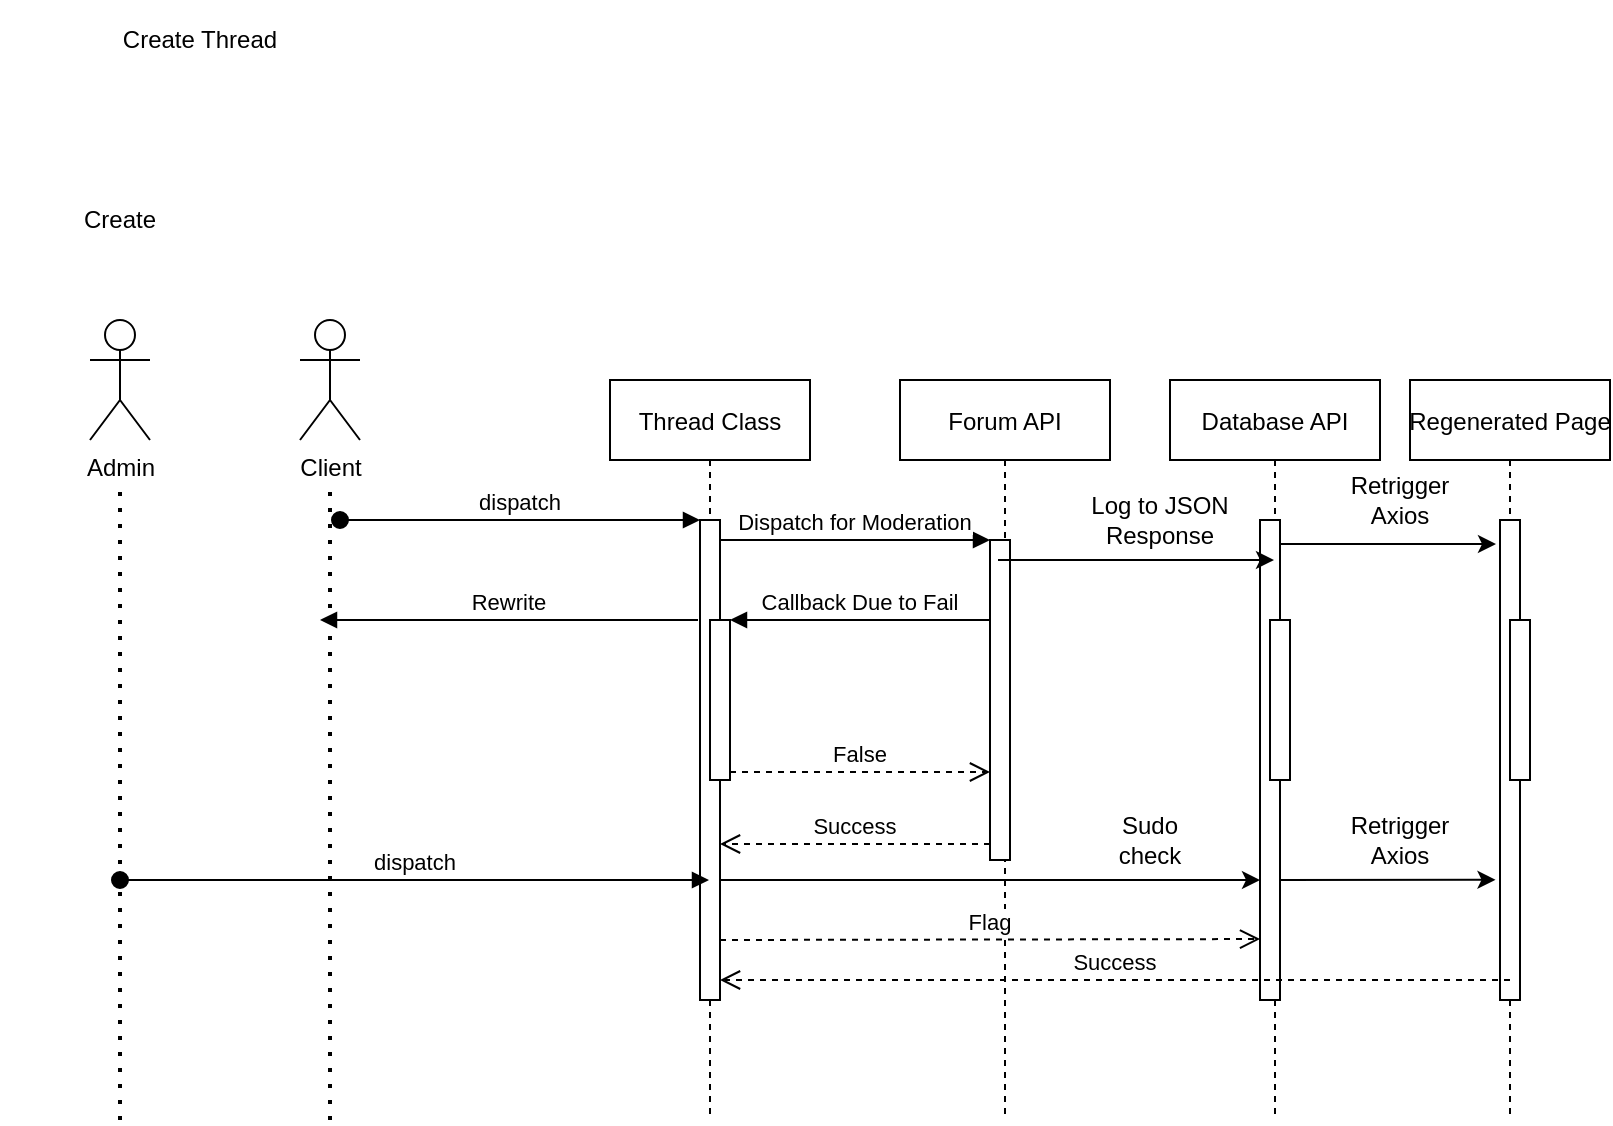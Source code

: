 <mxfile version="14.7.7" type="github">
  <diagram id="kgpKYQtTHZ0yAKxKKP6v" name="Page-1">
    <mxGraphModel dx="1078" dy="454" grid="1" gridSize="10" guides="1" tooltips="1" connect="1" arrows="1" fold="1" page="1" pageScale="1" pageWidth="850" pageHeight="1100" math="0" shadow="0">
      <root>
        <mxCell id="0" />
        <mxCell id="1" parent="0" />
        <mxCell id="3nuBFxr9cyL0pnOWT2aG-1" value="Thread Class" style="shape=umlLifeline;perimeter=lifelinePerimeter;container=1;collapsible=0;recursiveResize=0;rounded=0;shadow=0;strokeWidth=1;" parent="1" vertex="1">
          <mxGeometry x="345" y="230" width="100" height="370" as="geometry" />
        </mxCell>
        <mxCell id="3nuBFxr9cyL0pnOWT2aG-2" value="" style="points=[];perimeter=orthogonalPerimeter;rounded=0;shadow=0;strokeWidth=1;" parent="3nuBFxr9cyL0pnOWT2aG-1" vertex="1">
          <mxGeometry x="45" y="70" width="10" height="240" as="geometry" />
        </mxCell>
        <mxCell id="3nuBFxr9cyL0pnOWT2aG-3" value="dispatch" style="verticalAlign=bottom;startArrow=oval;endArrow=block;startSize=8;shadow=0;strokeWidth=1;" parent="3nuBFxr9cyL0pnOWT2aG-1" target="3nuBFxr9cyL0pnOWT2aG-2" edge="1">
          <mxGeometry relative="1" as="geometry">
            <mxPoint x="-135" y="70" as="sourcePoint" />
          </mxGeometry>
        </mxCell>
        <mxCell id="3nuBFxr9cyL0pnOWT2aG-4" value="" style="points=[];perimeter=orthogonalPerimeter;rounded=0;shadow=0;strokeWidth=1;" parent="3nuBFxr9cyL0pnOWT2aG-1" vertex="1">
          <mxGeometry x="50" y="120" width="10" height="80" as="geometry" />
        </mxCell>
        <mxCell id="3nuBFxr9cyL0pnOWT2aG-5" value="Forum API" style="shape=umlLifeline;perimeter=lifelinePerimeter;container=1;collapsible=0;recursiveResize=0;rounded=0;shadow=0;strokeWidth=1;" parent="1" vertex="1">
          <mxGeometry x="490" y="230" width="105" height="370" as="geometry" />
        </mxCell>
        <mxCell id="3nuBFxr9cyL0pnOWT2aG-6" value="" style="points=[];perimeter=orthogonalPerimeter;rounded=0;shadow=0;strokeWidth=1;" parent="3nuBFxr9cyL0pnOWT2aG-5" vertex="1">
          <mxGeometry x="45" y="80" width="10" height="160" as="geometry" />
        </mxCell>
        <mxCell id="3nuBFxr9cyL0pnOWT2aG-7" value="Success" style="verticalAlign=bottom;endArrow=open;dashed=1;endSize=8;exitX=0;exitY=0.95;shadow=0;strokeWidth=1;" parent="1" source="3nuBFxr9cyL0pnOWT2aG-6" target="3nuBFxr9cyL0pnOWT2aG-2" edge="1">
          <mxGeometry relative="1" as="geometry">
            <mxPoint x="495" y="386" as="targetPoint" />
          </mxGeometry>
        </mxCell>
        <mxCell id="3nuBFxr9cyL0pnOWT2aG-8" value="Dispatch for Moderation" style="verticalAlign=bottom;endArrow=block;entryX=0;entryY=0;shadow=0;strokeWidth=1;" parent="1" source="3nuBFxr9cyL0pnOWT2aG-2" target="3nuBFxr9cyL0pnOWT2aG-6" edge="1">
          <mxGeometry relative="1" as="geometry">
            <mxPoint x="495" y="310" as="sourcePoint" />
          </mxGeometry>
        </mxCell>
        <mxCell id="3nuBFxr9cyL0pnOWT2aG-9" value="Callback Due to Fail" style="verticalAlign=bottom;endArrow=block;entryX=1;entryY=0;shadow=0;strokeWidth=1;" parent="1" source="3nuBFxr9cyL0pnOWT2aG-6" target="3nuBFxr9cyL0pnOWT2aG-4" edge="1">
          <mxGeometry relative="1" as="geometry">
            <mxPoint x="460" y="350" as="sourcePoint" />
          </mxGeometry>
        </mxCell>
        <mxCell id="3nuBFxr9cyL0pnOWT2aG-10" value="False" style="verticalAlign=bottom;endArrow=open;dashed=1;endSize=8;exitX=1;exitY=0.95;shadow=0;strokeWidth=1;" parent="1" source="3nuBFxr9cyL0pnOWT2aG-4" target="3nuBFxr9cyL0pnOWT2aG-6" edge="1">
          <mxGeometry relative="1" as="geometry">
            <mxPoint x="460" y="407" as="targetPoint" />
          </mxGeometry>
        </mxCell>
        <mxCell id="eM9vu-iuqZSr0Fi_JKaT-1" value="Create Thread" style="text;html=1;strokeColor=none;fillColor=none;align=center;verticalAlign=middle;whiteSpace=wrap;rounded=0;" vertex="1" parent="1">
          <mxGeometry x="40" y="40" width="200" height="40" as="geometry" />
        </mxCell>
        <mxCell id="eM9vu-iuqZSr0Fi_JKaT-2" value="Create" style="text;html=1;strokeColor=none;fillColor=none;align=center;verticalAlign=middle;whiteSpace=wrap;rounded=0;" vertex="1" parent="1">
          <mxGeometry x="80" y="140" width="40" height="20" as="geometry" />
        </mxCell>
        <mxCell id="eM9vu-iuqZSr0Fi_JKaT-3" value="Admin" style="shape=umlActor;verticalLabelPosition=bottom;verticalAlign=top;html=1;outlineConnect=0;" vertex="1" parent="1">
          <mxGeometry x="85" y="200" width="30" height="60" as="geometry" />
        </mxCell>
        <mxCell id="eM9vu-iuqZSr0Fi_JKaT-4" value="Client" style="shape=umlActor;verticalLabelPosition=bottom;verticalAlign=top;html=1;outlineConnect=0;" vertex="1" parent="1">
          <mxGeometry x="190" y="200" width="30" height="60" as="geometry" />
        </mxCell>
        <mxCell id="eM9vu-iuqZSr0Fi_JKaT-5" value="Database API" style="shape=umlLifeline;perimeter=lifelinePerimeter;container=1;collapsible=0;recursiveResize=0;rounded=0;shadow=0;strokeWidth=1;" vertex="1" parent="1">
          <mxGeometry x="625" y="230" width="105" height="370" as="geometry" />
        </mxCell>
        <mxCell id="eM9vu-iuqZSr0Fi_JKaT-6" value="" style="points=[];perimeter=orthogonalPerimeter;rounded=0;shadow=0;strokeWidth=1;" vertex="1" parent="eM9vu-iuqZSr0Fi_JKaT-5">
          <mxGeometry x="45" y="70" width="10" height="240" as="geometry" />
        </mxCell>
        <mxCell id="eM9vu-iuqZSr0Fi_JKaT-8" value="" style="points=[];perimeter=orthogonalPerimeter;rounded=0;shadow=0;strokeWidth=1;" vertex="1" parent="eM9vu-iuqZSr0Fi_JKaT-5">
          <mxGeometry x="50" y="120" width="10" height="80" as="geometry" />
        </mxCell>
        <mxCell id="eM9vu-iuqZSr0Fi_JKaT-19" value="" style="endArrow=classic;html=1;" edge="1" parent="eM9vu-iuqZSr0Fi_JKaT-5">
          <mxGeometry width="50" height="50" relative="1" as="geometry">
            <mxPoint x="55" y="82" as="sourcePoint" />
            <mxPoint x="163" y="82" as="targetPoint" />
          </mxGeometry>
        </mxCell>
        <mxCell id="eM9vu-iuqZSr0Fi_JKaT-21" value="Retrigger Axios" style="text;html=1;strokeColor=none;fillColor=none;align=center;verticalAlign=middle;whiteSpace=wrap;rounded=0;" vertex="1" parent="eM9vu-iuqZSr0Fi_JKaT-5">
          <mxGeometry x="95" y="50" width="40" height="20" as="geometry" />
        </mxCell>
        <mxCell id="eM9vu-iuqZSr0Fi_JKaT-9" value="Regenerated Page" style="shape=umlLifeline;perimeter=lifelinePerimeter;container=1;collapsible=0;recursiveResize=0;rounded=0;shadow=0;strokeWidth=1;" vertex="1" parent="1">
          <mxGeometry x="745" y="230" width="100" height="370" as="geometry" />
        </mxCell>
        <mxCell id="eM9vu-iuqZSr0Fi_JKaT-10" value="" style="points=[];perimeter=orthogonalPerimeter;rounded=0;shadow=0;strokeWidth=1;" vertex="1" parent="eM9vu-iuqZSr0Fi_JKaT-9">
          <mxGeometry x="45" y="70" width="10" height="240" as="geometry" />
        </mxCell>
        <mxCell id="eM9vu-iuqZSr0Fi_JKaT-12" value="" style="points=[];perimeter=orthogonalPerimeter;rounded=0;shadow=0;strokeWidth=1;" vertex="1" parent="eM9vu-iuqZSr0Fi_JKaT-9">
          <mxGeometry x="50" y="120" width="10" height="80" as="geometry" />
        </mxCell>
        <mxCell id="eM9vu-iuqZSr0Fi_JKaT-14" value="" style="endArrow=none;dashed=1;html=1;dashPattern=1 3;strokeWidth=2;" edge="1" parent="1">
          <mxGeometry width="50" height="50" relative="1" as="geometry">
            <mxPoint x="100" y="600" as="sourcePoint" />
            <mxPoint x="100" y="280" as="targetPoint" />
          </mxGeometry>
        </mxCell>
        <mxCell id="eM9vu-iuqZSr0Fi_JKaT-15" value="" style="endArrow=none;dashed=1;html=1;dashPattern=1 3;strokeWidth=2;" edge="1" parent="1">
          <mxGeometry width="50" height="50" relative="1" as="geometry">
            <mxPoint x="205" y="600" as="sourcePoint" />
            <mxPoint x="205" y="280" as="targetPoint" />
          </mxGeometry>
        </mxCell>
        <mxCell id="eM9vu-iuqZSr0Fi_JKaT-16" value="Rewrite" style="verticalAlign=bottom;endArrow=block;entryX=1;entryY=0;shadow=0;strokeWidth=1;" edge="1" parent="1">
          <mxGeometry relative="1" as="geometry">
            <mxPoint x="389" y="350" as="sourcePoint" />
            <mxPoint x="200" y="350" as="targetPoint" />
          </mxGeometry>
        </mxCell>
        <mxCell id="eM9vu-iuqZSr0Fi_JKaT-17" value="" style="endArrow=classic;html=1;" edge="1" parent="1" target="eM9vu-iuqZSr0Fi_JKaT-5">
          <mxGeometry width="50" height="50" relative="1" as="geometry">
            <mxPoint x="539" y="320" as="sourcePoint" />
            <mxPoint x="590" y="330" as="targetPoint" />
            <Array as="points">
              <mxPoint x="610" y="320" />
            </Array>
          </mxGeometry>
        </mxCell>
        <mxCell id="eM9vu-iuqZSr0Fi_JKaT-18" value="Log to JSON Response" style="text;html=1;strokeColor=none;fillColor=none;align=center;verticalAlign=middle;whiteSpace=wrap;rounded=0;" vertex="1" parent="1">
          <mxGeometry x="580" y="290" width="80" height="20" as="geometry" />
        </mxCell>
        <mxCell id="eM9vu-iuqZSr0Fi_JKaT-22" value="dispatch" style="verticalAlign=bottom;startArrow=oval;endArrow=block;startSize=8;shadow=0;strokeWidth=1;" edge="1" parent="1" target="3nuBFxr9cyL0pnOWT2aG-1">
          <mxGeometry relative="1" as="geometry">
            <mxPoint x="100" y="480" as="sourcePoint" />
            <mxPoint x="350" y="476" as="targetPoint" />
          </mxGeometry>
        </mxCell>
        <mxCell id="eM9vu-iuqZSr0Fi_JKaT-23" value="" style="endArrow=classic;html=1;" edge="1" parent="1" source="3nuBFxr9cyL0pnOWT2aG-2">
          <mxGeometry width="50" height="50" relative="1" as="geometry">
            <mxPoint x="410" y="490" as="sourcePoint" />
            <mxPoint x="670" y="480" as="targetPoint" />
            <Array as="points">
              <mxPoint x="410" y="480" />
            </Array>
          </mxGeometry>
        </mxCell>
        <mxCell id="eM9vu-iuqZSr0Fi_JKaT-24" value="Sudo check" style="text;html=1;strokeColor=none;fillColor=none;align=center;verticalAlign=middle;whiteSpace=wrap;rounded=0;" vertex="1" parent="1">
          <mxGeometry x="595" y="450" width="40" height="20" as="geometry" />
        </mxCell>
        <mxCell id="eM9vu-iuqZSr0Fi_JKaT-26" value="" style="endArrow=classic;html=1;entryX=-0.225;entryY=0.052;entryDx=0;entryDy=0;entryPerimeter=0;" edge="1" parent="1">
          <mxGeometry width="50" height="50" relative="1" as="geometry">
            <mxPoint x="680" y="480" as="sourcePoint" />
            <mxPoint x="787.75" y="479.88" as="targetPoint" />
          </mxGeometry>
        </mxCell>
        <mxCell id="eM9vu-iuqZSr0Fi_JKaT-27" value="Retrigger Axios" style="text;html=1;strokeColor=none;fillColor=none;align=center;verticalAlign=middle;whiteSpace=wrap;rounded=0;" vertex="1" parent="1">
          <mxGeometry x="720" y="450" width="40" height="20" as="geometry" />
        </mxCell>
        <mxCell id="eM9vu-iuqZSr0Fi_JKaT-28" value="Flag" style="verticalAlign=bottom;endArrow=open;dashed=1;endSize=8;exitX=1;exitY=0.95;shadow=0;strokeWidth=1;entryX=0.005;entryY=0.873;entryDx=0;entryDy=0;entryPerimeter=0;" edge="1" parent="1" target="eM9vu-iuqZSr0Fi_JKaT-6">
          <mxGeometry relative="1" as="geometry">
            <mxPoint x="660" y="510" as="targetPoint" />
            <mxPoint x="400" y="510" as="sourcePoint" />
          </mxGeometry>
        </mxCell>
        <mxCell id="eM9vu-iuqZSr0Fi_JKaT-29" value="Success" style="verticalAlign=bottom;endArrow=open;dashed=1;endSize=8;exitX=0;exitY=0.95;shadow=0;strokeWidth=1;" edge="1" parent="1">
          <mxGeometry relative="1" as="geometry">
            <mxPoint x="400" y="530" as="targetPoint" />
            <mxPoint x="795" y="530.0" as="sourcePoint" />
          </mxGeometry>
        </mxCell>
      </root>
    </mxGraphModel>
  </diagram>
</mxfile>
